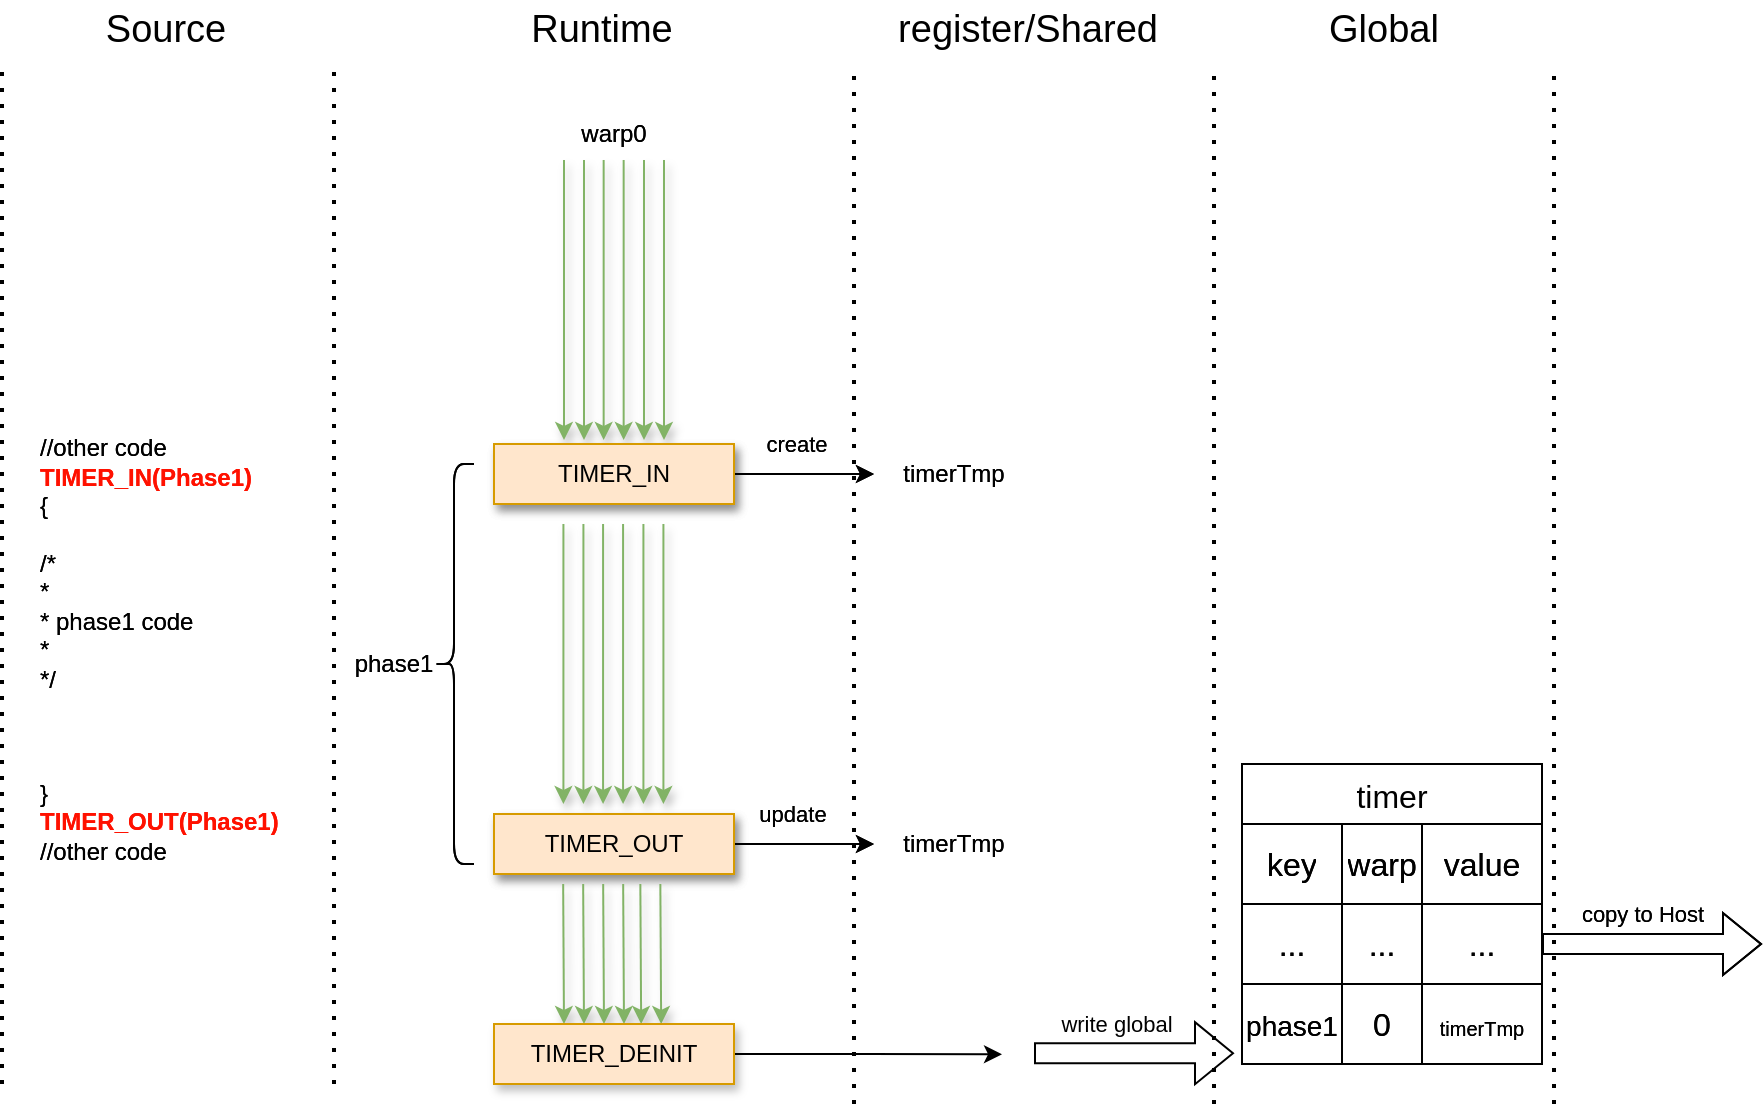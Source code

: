 <mxfile version="24.3.1" type="github">
  <diagram name="第 1 页" id="hJNX8lAzf8RKwbBA4VXU">
    <mxGraphModel dx="2089" dy="714" grid="1" gridSize="10" guides="1" tooltips="1" connect="1" arrows="1" fold="1" page="1" pageScale="1" pageWidth="827" pageHeight="1169" math="0" shadow="0">
      <root>
        <mxCell id="0" />
        <mxCell id="1" parent="0" />
        <mxCell id="9Ep7C8gIcRbLe95KcG3j-2" value="" style="endArrow=classic;html=1;rounded=0;shadow=1;fillColor=#d5e8d4;strokeColor=#82b366;" edge="1" parent="1">
          <mxGeometry width="50" height="50" relative="1" as="geometry">
            <mxPoint x="-119" y="268" as="sourcePoint" />
            <mxPoint x="-119" y="408" as="targetPoint" />
          </mxGeometry>
        </mxCell>
        <mxCell id="9Ep7C8gIcRbLe95KcG3j-3" value="" style="endArrow=classic;html=1;rounded=0;shadow=1;fillColor=#d5e8d4;strokeColor=#82b366;" edge="1" parent="1">
          <mxGeometry width="50" height="50" relative="1" as="geometry">
            <mxPoint x="-109" y="268" as="sourcePoint" />
            <mxPoint x="-109" y="408" as="targetPoint" />
          </mxGeometry>
        </mxCell>
        <mxCell id="9Ep7C8gIcRbLe95KcG3j-4" value="" style="endArrow=classic;html=1;rounded=0;shadow=1;fillColor=#d5e8d4;strokeColor=#82b366;" edge="1" parent="1">
          <mxGeometry width="50" height="50" relative="1" as="geometry">
            <mxPoint x="-99.17" y="268" as="sourcePoint" />
            <mxPoint x="-99.17" y="408" as="targetPoint" />
          </mxGeometry>
        </mxCell>
        <mxCell id="9Ep7C8gIcRbLe95KcG3j-5" value="" style="endArrow=classic;html=1;rounded=0;shadow=1;fillColor=#d5e8d4;strokeColor=#82b366;" edge="1" parent="1">
          <mxGeometry width="50" height="50" relative="1" as="geometry">
            <mxPoint x="-89.17" y="268" as="sourcePoint" />
            <mxPoint x="-89.17" y="408" as="targetPoint" />
          </mxGeometry>
        </mxCell>
        <mxCell id="9Ep7C8gIcRbLe95KcG3j-6" value="" style="endArrow=classic;html=1;rounded=0;shadow=1;fillColor=#d5e8d4;strokeColor=#82b366;" edge="1" parent="1">
          <mxGeometry width="50" height="50" relative="1" as="geometry">
            <mxPoint x="-79" y="268" as="sourcePoint" />
            <mxPoint x="-79" y="408" as="targetPoint" />
          </mxGeometry>
        </mxCell>
        <mxCell id="9Ep7C8gIcRbLe95KcG3j-7" value="" style="endArrow=classic;html=1;rounded=0;shadow=1;fillColor=#d5e8d4;strokeColor=#82b366;" edge="1" parent="1">
          <mxGeometry width="50" height="50" relative="1" as="geometry">
            <mxPoint x="-69" y="268" as="sourcePoint" />
            <mxPoint x="-69" y="408" as="targetPoint" />
          </mxGeometry>
        </mxCell>
        <mxCell id="9Ep7C8gIcRbLe95KcG3j-10" value="warp0" style="text;html=1;align=center;verticalAlign=middle;whiteSpace=wrap;rounded=0;" vertex="1" parent="1">
          <mxGeometry x="-124" y="240" width="60" height="30" as="geometry" />
        </mxCell>
        <mxCell id="9Ep7C8gIcRbLe95KcG3j-60" value="" style="edgeStyle=orthogonalEdgeStyle;rounded=0;orthogonalLoop=1;jettySize=auto;html=1;" edge="1" parent="1" source="9Ep7C8gIcRbLe95KcG3j-24" target="9Ep7C8gIcRbLe95KcG3j-48">
          <mxGeometry relative="1" as="geometry" />
        </mxCell>
        <mxCell id="9Ep7C8gIcRbLe95KcG3j-61" value="create" style="edgeLabel;html=1;align=center;verticalAlign=middle;resizable=0;points=[];labelBackgroundColor=none;" vertex="1" connectable="0" parent="9Ep7C8gIcRbLe95KcG3j-60">
          <mxGeometry x="-0.047" relative="1" as="geometry">
            <mxPoint x="-3" y="-15" as="offset" />
          </mxGeometry>
        </mxCell>
        <mxCell id="9Ep7C8gIcRbLe95KcG3j-24" value="TIMER_IN" style="rounded=0;whiteSpace=wrap;html=1;fillColor=#ffe6cc;strokeColor=#d79b00;shadow=1;" vertex="1" parent="1">
          <mxGeometry x="-154" y="410" width="120" height="30" as="geometry" />
        </mxCell>
        <mxCell id="9Ep7C8gIcRbLe95KcG3j-46" value="" style="edgeStyle=orthogonalEdgeStyle;rounded=0;orthogonalLoop=1;jettySize=auto;html=1;entryX=0;entryY=0.5;entryDx=0;entryDy=0;" edge="1" parent="1" source="9Ep7C8gIcRbLe95KcG3j-26" target="9Ep7C8gIcRbLe95KcG3j-49">
          <mxGeometry relative="1" as="geometry">
            <mxPoint x="46" y="615" as="targetPoint" />
          </mxGeometry>
        </mxCell>
        <mxCell id="9Ep7C8gIcRbLe95KcG3j-62" value="update" style="edgeLabel;html=1;align=center;verticalAlign=middle;resizable=0;points=[];labelBackgroundColor=none;" vertex="1" connectable="0" parent="9Ep7C8gIcRbLe95KcG3j-46">
          <mxGeometry x="-0.183" relative="1" as="geometry">
            <mxPoint y="-15" as="offset" />
          </mxGeometry>
        </mxCell>
        <mxCell id="9Ep7C8gIcRbLe95KcG3j-26" value="TIMER_OUT" style="rounded=0;whiteSpace=wrap;html=1;fillColor=#ffe6cc;strokeColor=#d79b00;shadow=1;" vertex="1" parent="1">
          <mxGeometry x="-154" y="595" width="120" height="30" as="geometry" />
        </mxCell>
        <mxCell id="9Ep7C8gIcRbLe95KcG3j-27" value="" style="shape=curlyBracket;whiteSpace=wrap;html=1;rounded=1;labelPosition=left;verticalLabelPosition=middle;align=right;verticalAlign=middle;" vertex="1" parent="1">
          <mxGeometry x="-184" y="420" width="20" height="200" as="geometry" />
        </mxCell>
        <mxCell id="9Ep7C8gIcRbLe95KcG3j-28" value="phase1" style="text;html=1;align=center;verticalAlign=middle;whiteSpace=wrap;rounded=0;" vertex="1" parent="1">
          <mxGeometry x="-234" y="505" width="60" height="30" as="geometry" />
        </mxCell>
        <mxCell id="9Ep7C8gIcRbLe95KcG3j-35" value="" style="endArrow=classic;html=1;rounded=0;shadow=1;fillColor=#d5e8d4;strokeColor=#82b366;" edge="1" parent="1">
          <mxGeometry width="50" height="50" relative="1" as="geometry">
            <mxPoint x="-119.29" y="450" as="sourcePoint" />
            <mxPoint x="-119.29" y="590" as="targetPoint" />
          </mxGeometry>
        </mxCell>
        <mxCell id="9Ep7C8gIcRbLe95KcG3j-36" value="" style="endArrow=classic;html=1;rounded=0;shadow=1;fillColor=#d5e8d4;strokeColor=#82b366;" edge="1" parent="1">
          <mxGeometry width="50" height="50" relative="1" as="geometry">
            <mxPoint x="-109.29" y="450" as="sourcePoint" />
            <mxPoint x="-109.29" y="590" as="targetPoint" />
          </mxGeometry>
        </mxCell>
        <mxCell id="9Ep7C8gIcRbLe95KcG3j-37" value="" style="endArrow=classic;html=1;rounded=0;shadow=1;fillColor=#d5e8d4;strokeColor=#82b366;" edge="1" parent="1">
          <mxGeometry width="50" height="50" relative="1" as="geometry">
            <mxPoint x="-99.46" y="450" as="sourcePoint" />
            <mxPoint x="-99.46" y="590" as="targetPoint" />
          </mxGeometry>
        </mxCell>
        <mxCell id="9Ep7C8gIcRbLe95KcG3j-38" value="" style="endArrow=classic;html=1;rounded=0;shadow=1;fillColor=#d5e8d4;strokeColor=#82b366;" edge="1" parent="1">
          <mxGeometry width="50" height="50" relative="1" as="geometry">
            <mxPoint x="-89.46" y="450" as="sourcePoint" />
            <mxPoint x="-89.46" y="590" as="targetPoint" />
          </mxGeometry>
        </mxCell>
        <mxCell id="9Ep7C8gIcRbLe95KcG3j-39" value="" style="endArrow=classic;html=1;rounded=0;shadow=1;fillColor=#d5e8d4;strokeColor=#82b366;" edge="1" parent="1">
          <mxGeometry width="50" height="50" relative="1" as="geometry">
            <mxPoint x="-79.29" y="450" as="sourcePoint" />
            <mxPoint x="-79.29" y="590" as="targetPoint" />
          </mxGeometry>
        </mxCell>
        <mxCell id="9Ep7C8gIcRbLe95KcG3j-40" value="" style="endArrow=classic;html=1;rounded=0;shadow=1;fillColor=#d5e8d4;strokeColor=#82b366;" edge="1" parent="1">
          <mxGeometry width="50" height="50" relative="1" as="geometry">
            <mxPoint x="-69.29" y="450" as="sourcePoint" />
            <mxPoint x="-69.29" y="590" as="targetPoint" />
          </mxGeometry>
        </mxCell>
        <mxCell id="9Ep7C8gIcRbLe95KcG3j-43" value="" style="endArrow=none;dashed=1;html=1;dashPattern=1 3;strokeWidth=2;rounded=0;" edge="1" parent="1">
          <mxGeometry width="50" height="50" relative="1" as="geometry">
            <mxPoint x="-234" y="730" as="sourcePoint" />
            <mxPoint x="-234" y="220" as="targetPoint" />
          </mxGeometry>
        </mxCell>
        <mxCell id="9Ep7C8gIcRbLe95KcG3j-44" value="" style="endArrow=none;dashed=1;html=1;dashPattern=1 3;strokeWidth=2;rounded=0;" edge="1" parent="1">
          <mxGeometry width="50" height="50" relative="1" as="geometry">
            <mxPoint x="26" y="740" as="sourcePoint" />
            <mxPoint x="26" y="220" as="targetPoint" />
          </mxGeometry>
        </mxCell>
        <mxCell id="9Ep7C8gIcRbLe95KcG3j-47" value="Runtime" style="text;html=1;align=center;verticalAlign=middle;whiteSpace=wrap;rounded=0;fontSize=19;" vertex="1" parent="1">
          <mxGeometry x="-130" y="188" width="60" height="30" as="geometry" />
        </mxCell>
        <mxCell id="9Ep7C8gIcRbLe95KcG3j-48" value="timerTmp" style="text;html=1;align=center;verticalAlign=middle;whiteSpace=wrap;rounded=0;" vertex="1" parent="1">
          <mxGeometry x="36" y="410" width="80" height="30" as="geometry" />
        </mxCell>
        <mxCell id="9Ep7C8gIcRbLe95KcG3j-49" value="timerTmp" style="text;html=1;align=center;verticalAlign=middle;whiteSpace=wrap;rounded=0;" vertex="1" parent="1">
          <mxGeometry x="36" y="595" width="80" height="30" as="geometry" />
        </mxCell>
        <mxCell id="9Ep7C8gIcRbLe95KcG3j-51" value="" style="endArrow=none;dashed=1;html=1;dashPattern=1 3;strokeWidth=2;rounded=0;" edge="1" parent="1">
          <mxGeometry width="50" height="50" relative="1" as="geometry">
            <mxPoint x="206" y="740" as="sourcePoint" />
            <mxPoint x="206" y="220" as="targetPoint" />
          </mxGeometry>
        </mxCell>
        <mxCell id="9Ep7C8gIcRbLe95KcG3j-54" value="" style="endArrow=none;dashed=1;html=1;dashPattern=1 3;strokeWidth=2;rounded=0;" edge="1" parent="1">
          <mxGeometry width="50" height="50" relative="1" as="geometry">
            <mxPoint x="376" y="740" as="sourcePoint" />
            <mxPoint x="376" y="220" as="targetPoint" />
          </mxGeometry>
        </mxCell>
        <mxCell id="9Ep7C8gIcRbLe95KcG3j-65" value="timer" style="shape=table;startSize=30;container=1;collapsible=0;childLayout=tableLayout;strokeColor=default;fontSize=16;shadow=0;" vertex="1" parent="1">
          <mxGeometry x="220" y="570" width="150" height="150" as="geometry" />
        </mxCell>
        <mxCell id="9Ep7C8gIcRbLe95KcG3j-66" value="" style="shape=tableRow;horizontal=0;startSize=0;swimlaneHead=0;swimlaneBody=0;strokeColor=inherit;top=0;left=0;bottom=0;right=0;collapsible=0;dropTarget=0;fillColor=none;points=[[0,0.5],[1,0.5]];portConstraint=eastwest;fontSize=16;" vertex="1" parent="9Ep7C8gIcRbLe95KcG3j-65">
          <mxGeometry y="30" width="150" height="40" as="geometry" />
        </mxCell>
        <mxCell id="9Ep7C8gIcRbLe95KcG3j-67" value="key" style="shape=partialRectangle;html=1;whiteSpace=wrap;connectable=0;strokeColor=inherit;overflow=hidden;fillColor=none;top=0;left=0;bottom=0;right=0;pointerEvents=1;fontSize=16;" vertex="1" parent="9Ep7C8gIcRbLe95KcG3j-66">
          <mxGeometry width="50" height="40" as="geometry">
            <mxRectangle width="50" height="40" as="alternateBounds" />
          </mxGeometry>
        </mxCell>
        <mxCell id="9Ep7C8gIcRbLe95KcG3j-68" value="warp" style="shape=partialRectangle;html=1;whiteSpace=wrap;connectable=0;strokeColor=inherit;overflow=hidden;fillColor=none;top=0;left=0;bottom=0;right=0;pointerEvents=1;fontSize=16;" vertex="1" parent="9Ep7C8gIcRbLe95KcG3j-66">
          <mxGeometry x="50" width="40" height="40" as="geometry">
            <mxRectangle width="40" height="40" as="alternateBounds" />
          </mxGeometry>
        </mxCell>
        <mxCell id="9Ep7C8gIcRbLe95KcG3j-69" value="value" style="shape=partialRectangle;html=1;whiteSpace=wrap;connectable=0;strokeColor=inherit;overflow=hidden;fillColor=none;top=0;left=0;bottom=0;right=0;pointerEvents=1;fontSize=16;" vertex="1" parent="9Ep7C8gIcRbLe95KcG3j-66">
          <mxGeometry x="90" width="60" height="40" as="geometry">
            <mxRectangle width="60" height="40" as="alternateBounds" />
          </mxGeometry>
        </mxCell>
        <mxCell id="9Ep7C8gIcRbLe95KcG3j-70" value="" style="shape=tableRow;horizontal=0;startSize=0;swimlaneHead=0;swimlaneBody=0;strokeColor=inherit;top=0;left=0;bottom=0;right=0;collapsible=0;dropTarget=0;fillColor=none;points=[[0,0.5],[1,0.5]];portConstraint=eastwest;fontSize=16;" vertex="1" parent="9Ep7C8gIcRbLe95KcG3j-65">
          <mxGeometry y="70" width="150" height="40" as="geometry" />
        </mxCell>
        <mxCell id="9Ep7C8gIcRbLe95KcG3j-71" value="..." style="shape=partialRectangle;html=1;whiteSpace=wrap;connectable=0;strokeColor=inherit;overflow=hidden;fillColor=none;top=0;left=0;bottom=0;right=0;pointerEvents=1;fontSize=16;" vertex="1" parent="9Ep7C8gIcRbLe95KcG3j-70">
          <mxGeometry width="50" height="40" as="geometry">
            <mxRectangle width="50" height="40" as="alternateBounds" />
          </mxGeometry>
        </mxCell>
        <mxCell id="9Ep7C8gIcRbLe95KcG3j-72" value="..." style="shape=partialRectangle;html=1;whiteSpace=wrap;connectable=0;strokeColor=inherit;overflow=hidden;fillColor=none;top=0;left=0;bottom=0;right=0;pointerEvents=1;fontSize=16;" vertex="1" parent="9Ep7C8gIcRbLe95KcG3j-70">
          <mxGeometry x="50" width="40" height="40" as="geometry">
            <mxRectangle width="40" height="40" as="alternateBounds" />
          </mxGeometry>
        </mxCell>
        <mxCell id="9Ep7C8gIcRbLe95KcG3j-73" value="..." style="shape=partialRectangle;html=1;whiteSpace=wrap;connectable=0;strokeColor=inherit;overflow=hidden;fillColor=none;top=0;left=0;bottom=0;right=0;pointerEvents=1;fontSize=16;" vertex="1" parent="9Ep7C8gIcRbLe95KcG3j-70">
          <mxGeometry x="90" width="60" height="40" as="geometry">
            <mxRectangle width="60" height="40" as="alternateBounds" />
          </mxGeometry>
        </mxCell>
        <mxCell id="9Ep7C8gIcRbLe95KcG3j-74" value="" style="shape=tableRow;horizontal=0;startSize=0;swimlaneHead=0;swimlaneBody=0;strokeColor=inherit;top=0;left=0;bottom=0;right=0;collapsible=0;dropTarget=0;fillColor=none;points=[[0,0.5],[1,0.5]];portConstraint=eastwest;fontSize=16;" vertex="1" parent="9Ep7C8gIcRbLe95KcG3j-65">
          <mxGeometry y="110" width="150" height="40" as="geometry" />
        </mxCell>
        <mxCell id="9Ep7C8gIcRbLe95KcG3j-75" value="&lt;font style=&quot;font-size: 14px;&quot;&gt;phase1&lt;/font&gt;" style="shape=partialRectangle;html=1;whiteSpace=wrap;connectable=0;strokeColor=inherit;overflow=hidden;fillColor=none;top=0;left=0;bottom=0;right=0;pointerEvents=1;fontSize=16;" vertex="1" parent="9Ep7C8gIcRbLe95KcG3j-74">
          <mxGeometry width="50" height="40" as="geometry">
            <mxRectangle width="50" height="40" as="alternateBounds" />
          </mxGeometry>
        </mxCell>
        <mxCell id="9Ep7C8gIcRbLe95KcG3j-76" value="0" style="shape=partialRectangle;html=1;whiteSpace=wrap;connectable=0;strokeColor=inherit;overflow=hidden;fillColor=none;top=0;left=0;bottom=0;right=0;pointerEvents=1;fontSize=16;" vertex="1" parent="9Ep7C8gIcRbLe95KcG3j-74">
          <mxGeometry x="50" width="40" height="40" as="geometry">
            <mxRectangle width="40" height="40" as="alternateBounds" />
          </mxGeometry>
        </mxCell>
        <mxCell id="9Ep7C8gIcRbLe95KcG3j-77" value="&lt;font style=&quot;font-size: 10px;&quot;&gt;timerTmp&lt;/font&gt;" style="shape=partialRectangle;html=1;whiteSpace=wrap;connectable=0;strokeColor=inherit;overflow=hidden;fillColor=none;top=0;left=0;bottom=0;right=0;pointerEvents=1;fontSize=16;" vertex="1" parent="9Ep7C8gIcRbLe95KcG3j-74">
          <mxGeometry x="90" width="60" height="40" as="geometry">
            <mxRectangle width="60" height="40" as="alternateBounds" />
          </mxGeometry>
        </mxCell>
        <mxCell id="9Ep7C8gIcRbLe95KcG3j-81" value="" style="shape=flexArrow;endArrow=classic;html=1;rounded=0;exitX=1;exitY=0.5;exitDx=0;exitDy=0;entryX=0;entryY=0.5;entryDx=0;entryDy=0;" edge="1" parent="1">
          <mxGeometry width="50" height="50" relative="1" as="geometry">
            <mxPoint x="116" y="714.58" as="sourcePoint" />
            <mxPoint x="216" y="714.58" as="targetPoint" />
          </mxGeometry>
        </mxCell>
        <mxCell id="9Ep7C8gIcRbLe95KcG3j-82" value="write global" style="edgeLabel;html=1;align=center;verticalAlign=middle;resizable=0;points=[];labelBackgroundColor=none;" vertex="1" connectable="0" parent="9Ep7C8gIcRbLe95KcG3j-81">
          <mxGeometry x="-0.034" y="2" relative="1" as="geometry">
            <mxPoint x="-8" y="-13" as="offset" />
          </mxGeometry>
        </mxCell>
        <mxCell id="9Ep7C8gIcRbLe95KcG3j-83" value="" style="shape=flexArrow;endArrow=classic;html=1;rounded=0;exitX=1;exitY=0.5;exitDx=0;exitDy=0;" edge="1" parent="1" source="9Ep7C8gIcRbLe95KcG3j-70">
          <mxGeometry width="50" height="50" relative="1" as="geometry">
            <mxPoint x="380" y="659.71" as="sourcePoint" />
            <mxPoint x="480" y="660" as="targetPoint" />
          </mxGeometry>
        </mxCell>
        <mxCell id="9Ep7C8gIcRbLe95KcG3j-84" value="copy to Host" style="edgeLabel;html=1;align=center;verticalAlign=middle;resizable=0;points=[];labelBackgroundColor=none;" vertex="1" connectable="0" parent="9Ep7C8gIcRbLe95KcG3j-83">
          <mxGeometry x="-0.132" y="5" relative="1" as="geometry">
            <mxPoint x="2" y="-10" as="offset" />
          </mxGeometry>
        </mxCell>
        <mxCell id="9Ep7C8gIcRbLe95KcG3j-85" value="&lt;div&gt;//other code&lt;/div&gt;&lt;div&gt;&lt;b&gt;&lt;font color=&quot;#ff1100&quot;&gt;&lt;span style=&quot;background-color: initial;&quot;&gt;TIMER_IN(Phase1)&lt;/span&gt;&lt;br&gt;&lt;/font&gt;&lt;/b&gt;&lt;/div&gt;&lt;div&gt;&lt;div&gt;{&lt;/div&gt;&lt;/div&gt;&lt;div&gt;&lt;br&gt;&lt;/div&gt;&lt;div&gt;/*&lt;/div&gt;&lt;div&gt;*&lt;/div&gt;&lt;div&gt;* phase1 code&lt;/div&gt;&lt;div&gt;*&lt;/div&gt;&lt;div&gt;*/&lt;/div&gt;&lt;div&gt;&lt;br&gt;&lt;/div&gt;&lt;div&gt;&lt;br&gt;&lt;/div&gt;&lt;div&gt;&lt;br&gt;&lt;/div&gt;&lt;div&gt;}&lt;/div&gt;&lt;div&gt;&lt;font color=&quot;#ff1100&quot;&gt;&lt;b&gt;TIMER_OUT(Phase1)&lt;/b&gt;&lt;/font&gt;&lt;/div&gt;&lt;div&gt;//other code&lt;br&gt;&lt;div&gt;&lt;br&gt;&lt;/div&gt;&lt;/div&gt;" style="text;html=1;align=left;verticalAlign=middle;whiteSpace=wrap;rounded=0;" vertex="1" parent="1">
          <mxGeometry x="-383" y="410" width="130" height="220" as="geometry" />
        </mxCell>
        <mxCell id="9Ep7C8gIcRbLe95KcG3j-86" value="" style="endArrow=none;dashed=1;html=1;dashPattern=1 3;strokeWidth=2;rounded=0;" edge="1" parent="1">
          <mxGeometry width="50" height="50" relative="1" as="geometry">
            <mxPoint x="-400" y="730" as="sourcePoint" />
            <mxPoint x="-400" y="220" as="targetPoint" />
          </mxGeometry>
        </mxCell>
        <mxCell id="9Ep7C8gIcRbLe95KcG3j-87" value="Source" style="text;html=1;align=center;verticalAlign=middle;whiteSpace=wrap;rounded=0;fontSize=19;" vertex="1" parent="1">
          <mxGeometry x="-348" y="188" width="60" height="30" as="geometry" />
        </mxCell>
        <mxCell id="9Ep7C8gIcRbLe95KcG3j-94" value="warp0" style="text;html=1;align=center;verticalAlign=middle;whiteSpace=wrap;rounded=0;" vertex="1" parent="1">
          <mxGeometry x="-124" y="240" width="60" height="30" as="geometry" />
        </mxCell>
        <mxCell id="9Ep7C8gIcRbLe95KcG3j-95" value="" style="edgeStyle=orthogonalEdgeStyle;rounded=0;orthogonalLoop=1;jettySize=auto;html=1;" edge="1" parent="1" source="9Ep7C8gIcRbLe95KcG3j-97" target="9Ep7C8gIcRbLe95KcG3j-112">
          <mxGeometry relative="1" as="geometry" />
        </mxCell>
        <mxCell id="9Ep7C8gIcRbLe95KcG3j-96" value="create" style="edgeLabel;html=1;align=center;verticalAlign=middle;resizable=0;points=[];labelBackgroundColor=none;" vertex="1" connectable="0" parent="9Ep7C8gIcRbLe95KcG3j-95">
          <mxGeometry x="-0.047" relative="1" as="geometry">
            <mxPoint x="-3" y="-15" as="offset" />
          </mxGeometry>
        </mxCell>
        <mxCell id="9Ep7C8gIcRbLe95KcG3j-97" value="TIMER_IN" style="rounded=0;whiteSpace=wrap;html=1;fillColor=#ffe6cc;strokeColor=#d79b00;shadow=1;" vertex="1" parent="1">
          <mxGeometry x="-154" y="410" width="120" height="30" as="geometry" />
        </mxCell>
        <mxCell id="9Ep7C8gIcRbLe95KcG3j-98" value="" style="edgeStyle=orthogonalEdgeStyle;rounded=0;orthogonalLoop=1;jettySize=auto;html=1;entryX=0;entryY=0.5;entryDx=0;entryDy=0;" edge="1" parent="1" source="9Ep7C8gIcRbLe95KcG3j-100" target="9Ep7C8gIcRbLe95KcG3j-113">
          <mxGeometry relative="1" as="geometry">
            <mxPoint x="46" y="615" as="targetPoint" />
          </mxGeometry>
        </mxCell>
        <mxCell id="9Ep7C8gIcRbLe95KcG3j-99" value="update" style="edgeLabel;html=1;align=center;verticalAlign=middle;resizable=0;points=[];labelBackgroundColor=none;" vertex="1" connectable="0" parent="9Ep7C8gIcRbLe95KcG3j-98">
          <mxGeometry x="-0.183" relative="1" as="geometry">
            <mxPoint y="-15" as="offset" />
          </mxGeometry>
        </mxCell>
        <mxCell id="9Ep7C8gIcRbLe95KcG3j-100" value="TIMER_OUT" style="rounded=0;whiteSpace=wrap;html=1;fillColor=#ffe6cc;strokeColor=#d79b00;shadow=1;" vertex="1" parent="1">
          <mxGeometry x="-154" y="595" width="120" height="30" as="geometry" />
        </mxCell>
        <mxCell id="9Ep7C8gIcRbLe95KcG3j-101" value="" style="shape=curlyBracket;whiteSpace=wrap;html=1;rounded=1;labelPosition=left;verticalLabelPosition=middle;align=right;verticalAlign=middle;" vertex="1" parent="1">
          <mxGeometry x="-184" y="420" width="20" height="200" as="geometry" />
        </mxCell>
        <mxCell id="9Ep7C8gIcRbLe95KcG3j-102" value="phase1" style="text;html=1;align=center;verticalAlign=middle;whiteSpace=wrap;rounded=0;" vertex="1" parent="1">
          <mxGeometry x="-234" y="505" width="60" height="30" as="geometry" />
        </mxCell>
        <mxCell id="9Ep7C8gIcRbLe95KcG3j-109" value="" style="endArrow=none;dashed=1;html=1;dashPattern=1 3;strokeWidth=2;rounded=0;" edge="1" parent="1">
          <mxGeometry width="50" height="50" relative="1" as="geometry">
            <mxPoint x="-234" y="730" as="sourcePoint" />
            <mxPoint x="-234" y="220" as="targetPoint" />
          </mxGeometry>
        </mxCell>
        <mxCell id="9Ep7C8gIcRbLe95KcG3j-110" value="" style="endArrow=none;dashed=1;html=1;dashPattern=1 3;strokeWidth=2;rounded=0;" edge="1" parent="1">
          <mxGeometry width="50" height="50" relative="1" as="geometry">
            <mxPoint x="26" y="740" as="sourcePoint" />
            <mxPoint x="26" y="220" as="targetPoint" />
          </mxGeometry>
        </mxCell>
        <mxCell id="9Ep7C8gIcRbLe95KcG3j-112" value="timerTmp" style="text;html=1;align=center;verticalAlign=middle;whiteSpace=wrap;rounded=0;" vertex="1" parent="1">
          <mxGeometry x="36" y="410" width="80" height="30" as="geometry" />
        </mxCell>
        <mxCell id="9Ep7C8gIcRbLe95KcG3j-113" value="timerTmp" style="text;html=1;align=center;verticalAlign=middle;whiteSpace=wrap;rounded=0;" vertex="1" parent="1">
          <mxGeometry x="36" y="595" width="80" height="30" as="geometry" />
        </mxCell>
        <mxCell id="9Ep7C8gIcRbLe95KcG3j-114" value="" style="endArrow=none;dashed=1;html=1;dashPattern=1 3;strokeWidth=2;rounded=0;" edge="1" parent="1">
          <mxGeometry width="50" height="50" relative="1" as="geometry">
            <mxPoint x="206" y="740" as="sourcePoint" />
            <mxPoint x="206" y="220" as="targetPoint" />
          </mxGeometry>
        </mxCell>
        <mxCell id="9Ep7C8gIcRbLe95KcG3j-115" value="register/Shared" style="text;html=1;align=center;verticalAlign=middle;whiteSpace=wrap;rounded=0;fontSize=19;" vertex="1" parent="1">
          <mxGeometry x="83" y="188" width="60" height="30" as="geometry" />
        </mxCell>
        <mxCell id="9Ep7C8gIcRbLe95KcG3j-116" value="" style="endArrow=none;dashed=1;html=1;dashPattern=1 3;strokeWidth=2;rounded=0;" edge="1" parent="1">
          <mxGeometry width="50" height="50" relative="1" as="geometry">
            <mxPoint x="376" y="740" as="sourcePoint" />
            <mxPoint x="376" y="220" as="targetPoint" />
          </mxGeometry>
        </mxCell>
        <mxCell id="9Ep7C8gIcRbLe95KcG3j-117" value="Global" style="text;html=1;align=center;verticalAlign=middle;whiteSpace=wrap;rounded=0;fontSize=19;" vertex="1" parent="1">
          <mxGeometry x="261" y="188" width="60" height="30" as="geometry" />
        </mxCell>
        <mxCell id="9Ep7C8gIcRbLe95KcG3j-118" value="timer" style="shape=table;startSize=30;container=1;collapsible=0;childLayout=tableLayout;strokeColor=default;fontSize=16;shadow=0;" vertex="1" parent="1">
          <mxGeometry x="220" y="570" width="150" height="150" as="geometry" />
        </mxCell>
        <mxCell id="9Ep7C8gIcRbLe95KcG3j-119" value="" style="shape=tableRow;horizontal=0;startSize=0;swimlaneHead=0;swimlaneBody=0;strokeColor=inherit;top=0;left=0;bottom=0;right=0;collapsible=0;dropTarget=0;fillColor=none;points=[[0,0.5],[1,0.5]];portConstraint=eastwest;fontSize=16;" vertex="1" parent="9Ep7C8gIcRbLe95KcG3j-118">
          <mxGeometry y="30" width="150" height="40" as="geometry" />
        </mxCell>
        <mxCell id="9Ep7C8gIcRbLe95KcG3j-120" value="key" style="shape=partialRectangle;html=1;whiteSpace=wrap;connectable=0;strokeColor=inherit;overflow=hidden;fillColor=none;top=0;left=0;bottom=0;right=0;pointerEvents=1;fontSize=16;" vertex="1" parent="9Ep7C8gIcRbLe95KcG3j-119">
          <mxGeometry width="50" height="40" as="geometry">
            <mxRectangle width="50" height="40" as="alternateBounds" />
          </mxGeometry>
        </mxCell>
        <mxCell id="9Ep7C8gIcRbLe95KcG3j-121" value="warp" style="shape=partialRectangle;html=1;whiteSpace=wrap;connectable=0;strokeColor=inherit;overflow=hidden;fillColor=none;top=0;left=0;bottom=0;right=0;pointerEvents=1;fontSize=16;" vertex="1" parent="9Ep7C8gIcRbLe95KcG3j-119">
          <mxGeometry x="50" width="40" height="40" as="geometry">
            <mxRectangle width="40" height="40" as="alternateBounds" />
          </mxGeometry>
        </mxCell>
        <mxCell id="9Ep7C8gIcRbLe95KcG3j-122" value="value" style="shape=partialRectangle;html=1;whiteSpace=wrap;connectable=0;strokeColor=inherit;overflow=hidden;fillColor=none;top=0;left=0;bottom=0;right=0;pointerEvents=1;fontSize=16;" vertex="1" parent="9Ep7C8gIcRbLe95KcG3j-119">
          <mxGeometry x="90" width="60" height="40" as="geometry">
            <mxRectangle width="60" height="40" as="alternateBounds" />
          </mxGeometry>
        </mxCell>
        <mxCell id="9Ep7C8gIcRbLe95KcG3j-123" value="" style="shape=tableRow;horizontal=0;startSize=0;swimlaneHead=0;swimlaneBody=0;strokeColor=inherit;top=0;left=0;bottom=0;right=0;collapsible=0;dropTarget=0;fillColor=none;points=[[0,0.5],[1,0.5]];portConstraint=eastwest;fontSize=16;" vertex="1" parent="9Ep7C8gIcRbLe95KcG3j-118">
          <mxGeometry y="70" width="150" height="40" as="geometry" />
        </mxCell>
        <mxCell id="9Ep7C8gIcRbLe95KcG3j-124" value="..." style="shape=partialRectangle;html=1;whiteSpace=wrap;connectable=0;strokeColor=inherit;overflow=hidden;fillColor=none;top=0;left=0;bottom=0;right=0;pointerEvents=1;fontSize=16;" vertex="1" parent="9Ep7C8gIcRbLe95KcG3j-123">
          <mxGeometry width="50" height="40" as="geometry">
            <mxRectangle width="50" height="40" as="alternateBounds" />
          </mxGeometry>
        </mxCell>
        <mxCell id="9Ep7C8gIcRbLe95KcG3j-125" value="..." style="shape=partialRectangle;html=1;whiteSpace=wrap;connectable=0;strokeColor=inherit;overflow=hidden;fillColor=none;top=0;left=0;bottom=0;right=0;pointerEvents=1;fontSize=16;" vertex="1" parent="9Ep7C8gIcRbLe95KcG3j-123">
          <mxGeometry x="50" width="40" height="40" as="geometry">
            <mxRectangle width="40" height="40" as="alternateBounds" />
          </mxGeometry>
        </mxCell>
        <mxCell id="9Ep7C8gIcRbLe95KcG3j-126" value="..." style="shape=partialRectangle;html=1;whiteSpace=wrap;connectable=0;strokeColor=inherit;overflow=hidden;fillColor=none;top=0;left=0;bottom=0;right=0;pointerEvents=1;fontSize=16;" vertex="1" parent="9Ep7C8gIcRbLe95KcG3j-123">
          <mxGeometry x="90" width="60" height="40" as="geometry">
            <mxRectangle width="60" height="40" as="alternateBounds" />
          </mxGeometry>
        </mxCell>
        <mxCell id="9Ep7C8gIcRbLe95KcG3j-127" value="" style="shape=tableRow;horizontal=0;startSize=0;swimlaneHead=0;swimlaneBody=0;strokeColor=inherit;top=0;left=0;bottom=0;right=0;collapsible=0;dropTarget=0;fillColor=none;points=[[0,0.5],[1,0.5]];portConstraint=eastwest;fontSize=16;" vertex="1" parent="9Ep7C8gIcRbLe95KcG3j-118">
          <mxGeometry y="110" width="150" height="40" as="geometry" />
        </mxCell>
        <mxCell id="9Ep7C8gIcRbLe95KcG3j-128" value="&lt;font style=&quot;font-size: 14px;&quot;&gt;phase1&lt;/font&gt;" style="shape=partialRectangle;html=1;whiteSpace=wrap;connectable=0;strokeColor=inherit;overflow=hidden;fillColor=none;top=0;left=0;bottom=0;right=0;pointerEvents=1;fontSize=16;" vertex="1" parent="9Ep7C8gIcRbLe95KcG3j-127">
          <mxGeometry width="50" height="40" as="geometry">
            <mxRectangle width="50" height="40" as="alternateBounds" />
          </mxGeometry>
        </mxCell>
        <mxCell id="9Ep7C8gIcRbLe95KcG3j-129" value="0" style="shape=partialRectangle;html=1;whiteSpace=wrap;connectable=0;strokeColor=inherit;overflow=hidden;fillColor=none;top=0;left=0;bottom=0;right=0;pointerEvents=1;fontSize=16;" vertex="1" parent="9Ep7C8gIcRbLe95KcG3j-127">
          <mxGeometry x="50" width="40" height="40" as="geometry">
            <mxRectangle width="40" height="40" as="alternateBounds" />
          </mxGeometry>
        </mxCell>
        <mxCell id="9Ep7C8gIcRbLe95KcG3j-130" value="&lt;font style=&quot;font-size: 10px;&quot;&gt;timerTmp&lt;/font&gt;" style="shape=partialRectangle;html=1;whiteSpace=wrap;connectable=0;strokeColor=inherit;overflow=hidden;fillColor=none;top=0;left=0;bottom=0;right=0;pointerEvents=1;fontSize=16;" vertex="1" parent="9Ep7C8gIcRbLe95KcG3j-127">
          <mxGeometry x="90" width="60" height="40" as="geometry">
            <mxRectangle width="60" height="40" as="alternateBounds" />
          </mxGeometry>
        </mxCell>
        <mxCell id="9Ep7C8gIcRbLe95KcG3j-133" value="" style="shape=flexArrow;endArrow=classic;html=1;rounded=0;exitX=1;exitY=0.5;exitDx=0;exitDy=0;" edge="1" parent="1" source="9Ep7C8gIcRbLe95KcG3j-123">
          <mxGeometry width="50" height="50" relative="1" as="geometry">
            <mxPoint x="380" y="659.71" as="sourcePoint" />
            <mxPoint x="480" y="660" as="targetPoint" />
          </mxGeometry>
        </mxCell>
        <mxCell id="9Ep7C8gIcRbLe95KcG3j-134" value="copy to Host" style="edgeLabel;html=1;align=center;verticalAlign=middle;resizable=0;points=[];labelBackgroundColor=none;" vertex="1" connectable="0" parent="9Ep7C8gIcRbLe95KcG3j-133">
          <mxGeometry x="-0.132" y="5" relative="1" as="geometry">
            <mxPoint x="2" y="-10" as="offset" />
          </mxGeometry>
        </mxCell>
        <mxCell id="9Ep7C8gIcRbLe95KcG3j-135" value="&lt;div&gt;//other code&lt;/div&gt;&lt;div&gt;&lt;b&gt;&lt;font color=&quot;#ff1100&quot;&gt;&lt;span style=&quot;background-color: initial;&quot;&gt;TIMER_IN(Phase1)&lt;/span&gt;&lt;br&gt;&lt;/font&gt;&lt;/b&gt;&lt;/div&gt;&lt;div&gt;&lt;div&gt;{&lt;/div&gt;&lt;/div&gt;&lt;div&gt;&lt;br&gt;&lt;/div&gt;&lt;div&gt;/*&lt;/div&gt;&lt;div&gt;*&lt;/div&gt;&lt;div&gt;* phase1 code&lt;/div&gt;&lt;div&gt;*&lt;/div&gt;&lt;div&gt;*/&lt;/div&gt;&lt;div&gt;&lt;br&gt;&lt;/div&gt;&lt;div&gt;&lt;br&gt;&lt;/div&gt;&lt;div&gt;&lt;br&gt;&lt;/div&gt;&lt;div&gt;}&lt;/div&gt;&lt;div&gt;&lt;font color=&quot;#ff1100&quot;&gt;&lt;b&gt;TIMER_OUT(Phase1)&lt;/b&gt;&lt;/font&gt;&lt;/div&gt;&lt;div&gt;//other code&lt;br&gt;&lt;div&gt;&lt;br&gt;&lt;/div&gt;&lt;/div&gt;" style="text;html=1;align=left;verticalAlign=middle;whiteSpace=wrap;rounded=0;" vertex="1" parent="1">
          <mxGeometry x="-383" y="410" width="130" height="220" as="geometry" />
        </mxCell>
        <mxCell id="9Ep7C8gIcRbLe95KcG3j-136" value="" style="endArrow=none;dashed=1;html=1;dashPattern=1 3;strokeWidth=2;rounded=0;" edge="1" parent="1">
          <mxGeometry width="50" height="50" relative="1" as="geometry">
            <mxPoint x="-400" y="730" as="sourcePoint" />
            <mxPoint x="-400" y="220" as="targetPoint" />
          </mxGeometry>
        </mxCell>
        <mxCell id="9Ep7C8gIcRbLe95KcG3j-203" value="" style="endArrow=classic;html=1;rounded=0;shadow=1;fillColor=#d5e8d4;strokeColor=#82b366;" edge="1" parent="1">
          <mxGeometry width="50" height="50" relative="1" as="geometry">
            <mxPoint x="-119.42" y="630" as="sourcePoint" />
            <mxPoint x="-119" y="700" as="targetPoint" />
          </mxGeometry>
        </mxCell>
        <mxCell id="9Ep7C8gIcRbLe95KcG3j-215" value="" style="endArrow=classic;html=1;rounded=0;shadow=1;fillColor=#d5e8d4;strokeColor=#82b366;" edge="1" parent="1">
          <mxGeometry width="50" height="50" relative="1" as="geometry">
            <mxPoint x="-109.42" y="630" as="sourcePoint" />
            <mxPoint x="-109" y="700" as="targetPoint" />
          </mxGeometry>
        </mxCell>
        <mxCell id="9Ep7C8gIcRbLe95KcG3j-216" value="" style="endArrow=classic;html=1;rounded=0;shadow=1;fillColor=#d5e8d4;strokeColor=#82b366;" edge="1" parent="1">
          <mxGeometry width="50" height="50" relative="1" as="geometry">
            <mxPoint x="-99.42" y="630" as="sourcePoint" />
            <mxPoint x="-99" y="700" as="targetPoint" />
          </mxGeometry>
        </mxCell>
        <mxCell id="9Ep7C8gIcRbLe95KcG3j-217" value="" style="endArrow=classic;html=1;rounded=0;shadow=1;fillColor=#d5e8d4;strokeColor=#82b366;" edge="1" parent="1">
          <mxGeometry width="50" height="50" relative="1" as="geometry">
            <mxPoint x="-89.42" y="630" as="sourcePoint" />
            <mxPoint x="-89" y="700" as="targetPoint" />
          </mxGeometry>
        </mxCell>
        <mxCell id="9Ep7C8gIcRbLe95KcG3j-218" value="" style="endArrow=classic;html=1;rounded=0;shadow=1;fillColor=#d5e8d4;strokeColor=#82b366;" edge="1" parent="1">
          <mxGeometry width="50" height="50" relative="1" as="geometry">
            <mxPoint x="-80.83" y="630" as="sourcePoint" />
            <mxPoint x="-80.41" y="700" as="targetPoint" />
          </mxGeometry>
        </mxCell>
        <mxCell id="9Ep7C8gIcRbLe95KcG3j-219" value="" style="endArrow=classic;html=1;rounded=0;shadow=1;fillColor=#d5e8d4;strokeColor=#82b366;" edge="1" parent="1">
          <mxGeometry width="50" height="50" relative="1" as="geometry">
            <mxPoint x="-70.83" y="630" as="sourcePoint" />
            <mxPoint x="-70.41" y="700" as="targetPoint" />
          </mxGeometry>
        </mxCell>
        <mxCell id="9Ep7C8gIcRbLe95KcG3j-221" style="edgeStyle=orthogonalEdgeStyle;rounded=0;orthogonalLoop=1;jettySize=auto;html=1;exitX=1;exitY=0.5;exitDx=0;exitDy=0;" edge="1" parent="1" source="9Ep7C8gIcRbLe95KcG3j-220">
          <mxGeometry relative="1" as="geometry">
            <mxPoint x="100" y="715.167" as="targetPoint" />
          </mxGeometry>
        </mxCell>
        <mxCell id="9Ep7C8gIcRbLe95KcG3j-220" value="TIMER_DEINIT" style="rounded=0;whiteSpace=wrap;html=1;fillColor=#ffe6cc;strokeColor=#d79b00;shadow=1;" vertex="1" parent="1">
          <mxGeometry x="-154" y="700" width="120" height="30" as="geometry" />
        </mxCell>
      </root>
    </mxGraphModel>
  </diagram>
</mxfile>
